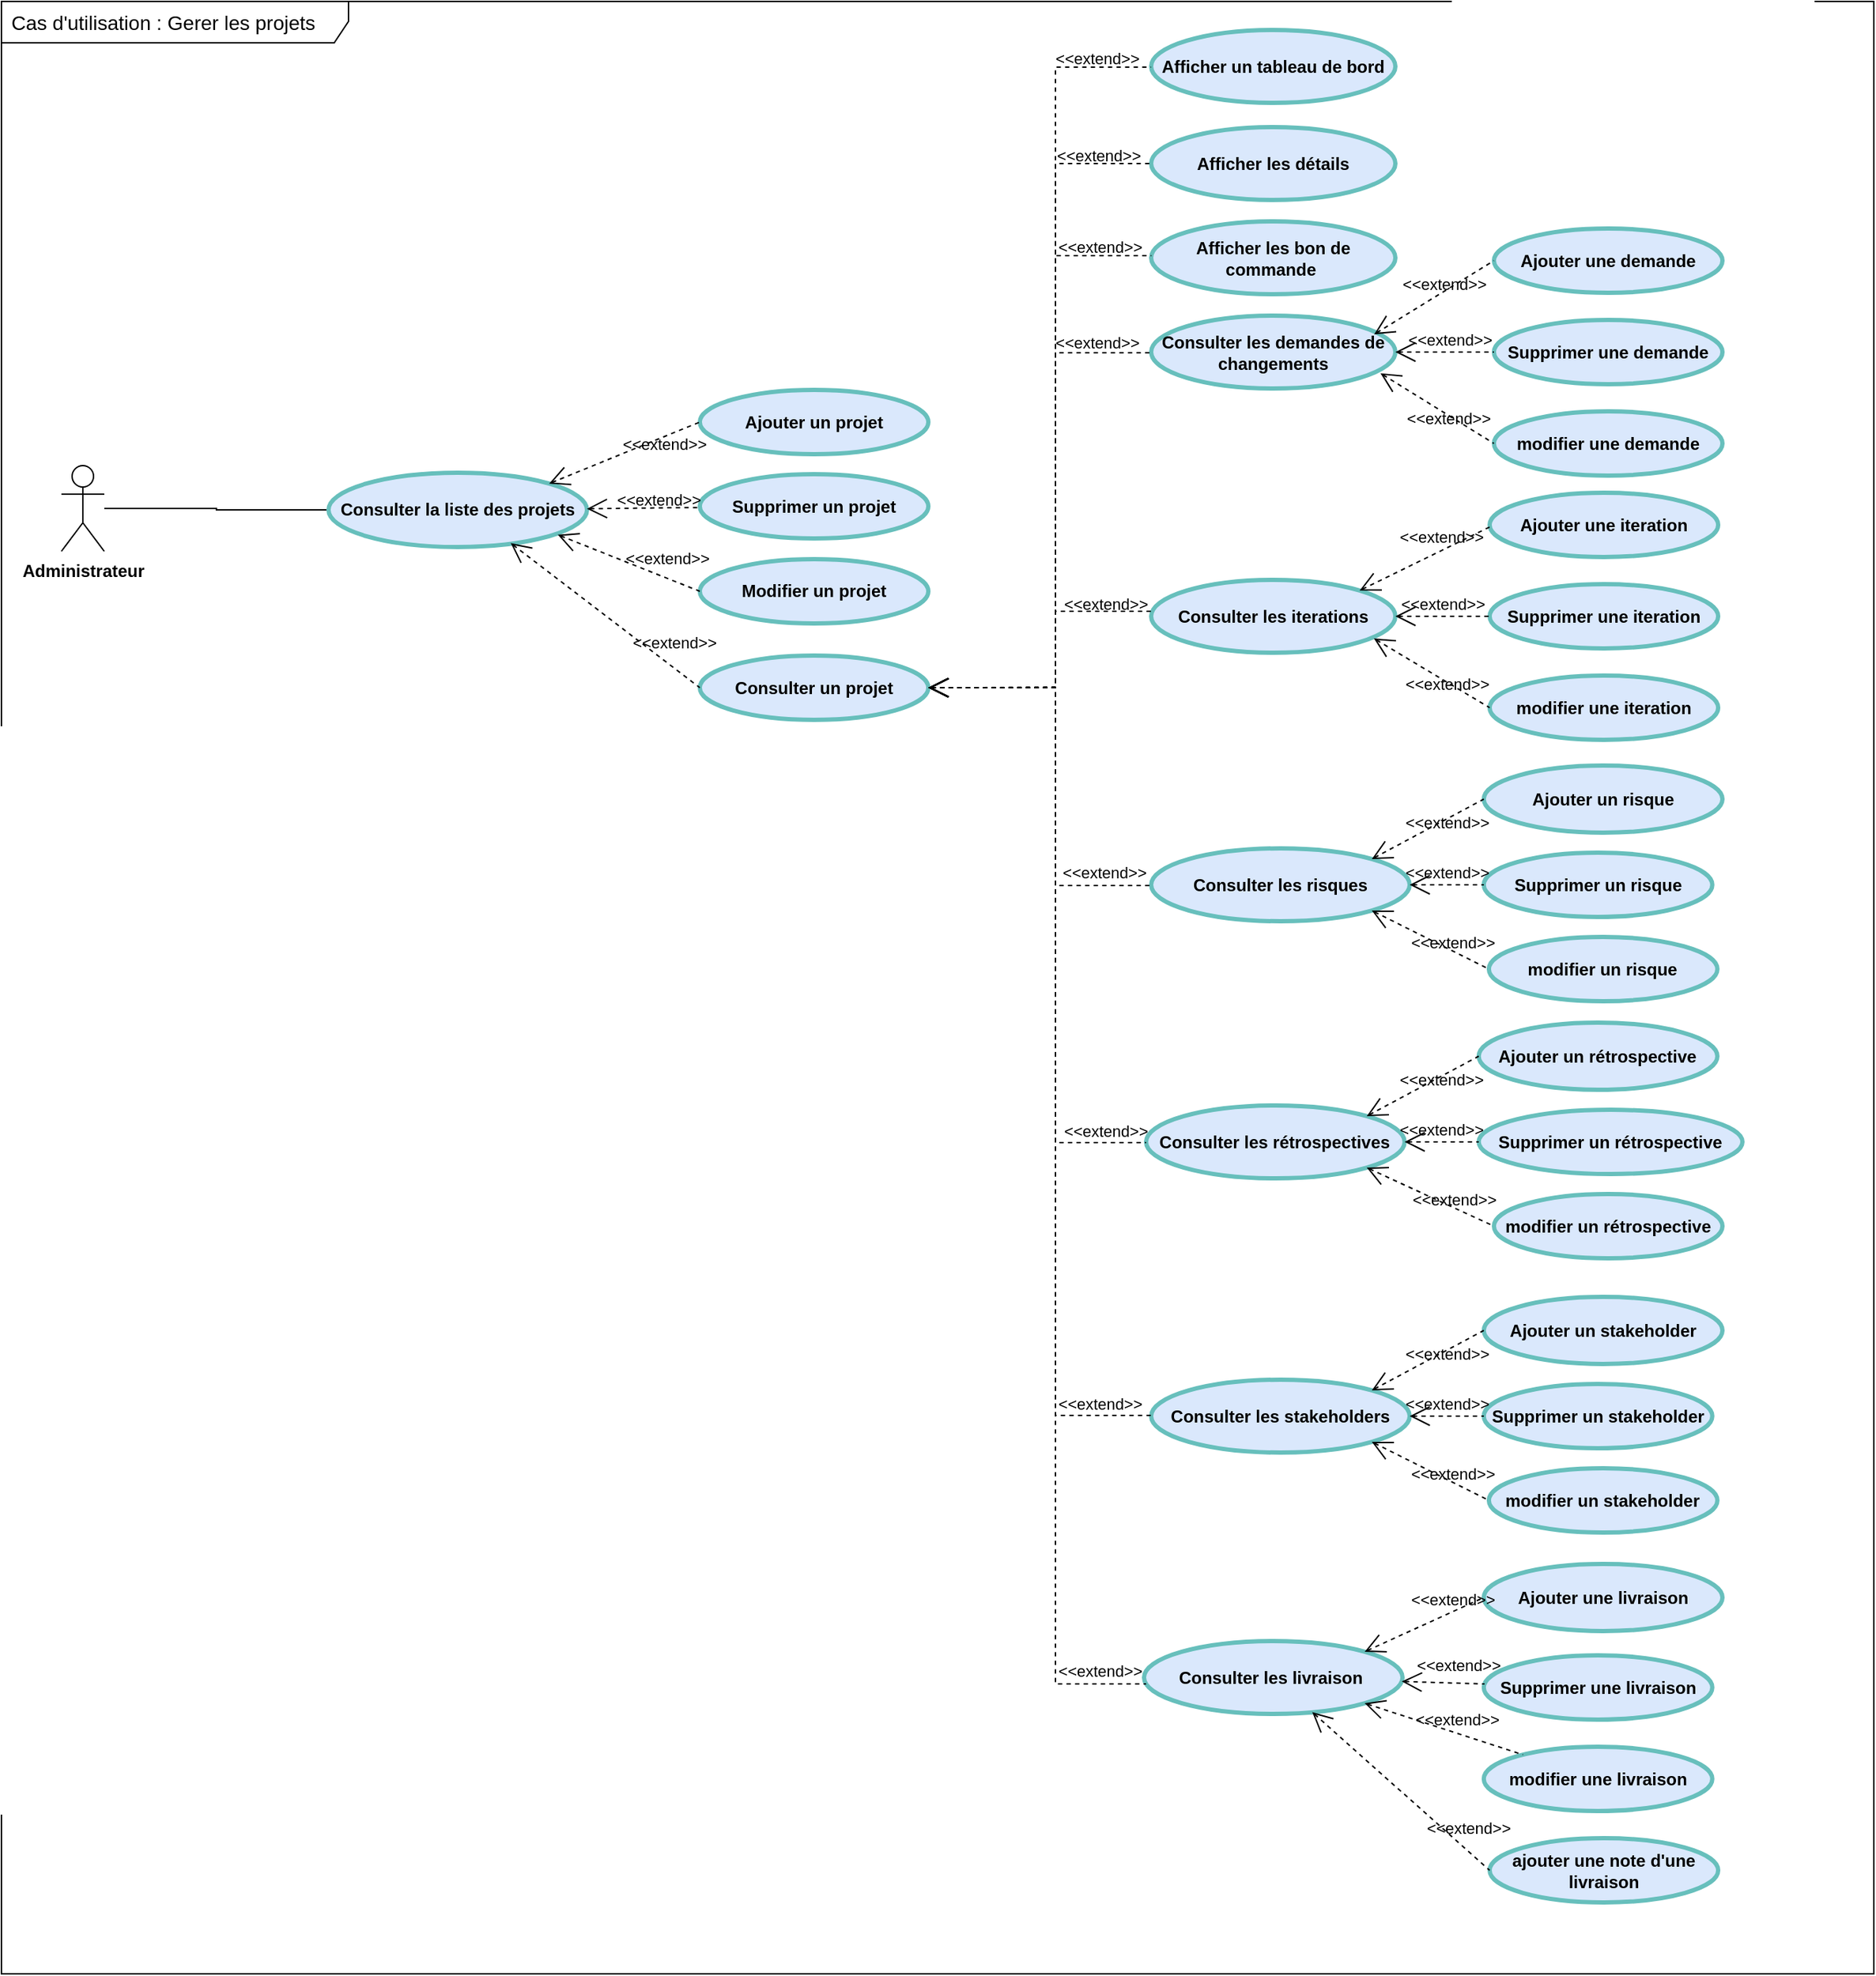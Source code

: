 <mxfile version="17.1.3" type="github">
  <diagram id="lqeS9QWTc5A_XZJM_jDW" name="Page-1">
    <mxGraphModel dx="1929" dy="-3605" grid="0" gridSize="10" guides="1" tooltips="1" connect="1" arrows="1" fold="1" page="1" pageScale="1" pageWidth="827" pageHeight="1169" math="0" shadow="0">
      <root>
        <mxCell id="0" />
        <mxCell id="1" parent="0" />
        <mxCell id="lvj-AdMTASe0IMn5T47T-1" value="&lt;div style=&quot;text-align: center&quot;&gt;&lt;span&gt;Cas d&#39;utilisation : Gerer les projets&lt;/span&gt;&lt;/div&gt;" style="shape=umlFrame;tabPosition=left;html=1;boundedLbl=1;labelInHeader=1;width=243;height=29;swimlaneFillColor=#ffffff;align=left;spacingLeft=5;fontSize=14;" parent="1" vertex="1">
          <mxGeometry x="227" y="4830" width="1311" height="1381" as="geometry" />
        </mxCell>
        <mxCell id="lvj-AdMTASe0IMn5T47T-22" style="edgeStyle=orthogonalEdgeStyle;rounded=0;orthogonalLoop=1;jettySize=auto;html=1;endArrow=none;endFill=0;" parent="1" source="lvj-AdMTASe0IMn5T47T-3" target="lvj-AdMTASe0IMn5T47T-14" edge="1">
          <mxGeometry relative="1" as="geometry" />
        </mxCell>
        <mxCell id="lvj-AdMTASe0IMn5T47T-3" value="&lt;span style=&quot;font-weight: 700&quot;&gt;Administrateur&lt;/span&gt;" style="shape=umlActor;verticalLabelPosition=bottom;verticalAlign=top;html=1;outlineConnect=0;" parent="1" vertex="1">
          <mxGeometry x="269" y="5155" width="30" height="60" as="geometry" />
        </mxCell>
        <mxCell id="lvj-AdMTASe0IMn5T47T-4" value="Consulter les livraison&amp;nbsp;" style="shape=ellipse;html=1;strokeWidth=3;fontStyle=1;whiteSpace=wrap;align=center;perimeter=ellipsePerimeter;fillColor=#dae8fc;strokeColor=#67BFBC;" parent="1" vertex="1">
          <mxGeometry x="1027" y="5978" width="181" height="51" as="geometry" />
        </mxCell>
        <mxCell id="lvj-AdMTASe0IMn5T47T-5" value="Ajouter une livraison" style="shape=ellipse;html=1;strokeWidth=3;fontStyle=1;whiteSpace=wrap;align=center;perimeter=ellipsePerimeter;fillColor=#dae8fc;strokeColor=#67BFBC;" parent="1" vertex="1">
          <mxGeometry x="1264.89" y="5924" width="167.11" height="47" as="geometry" />
        </mxCell>
        <mxCell id="lvj-AdMTASe0IMn5T47T-6" value="Supprimer une&amp;nbsp;livraison" style="shape=ellipse;html=1;strokeWidth=3;fontStyle=1;whiteSpace=wrap;align=center;perimeter=ellipsePerimeter;fillColor=#dae8fc;strokeColor=#67BFBC;" parent="1" vertex="1">
          <mxGeometry x="1264.89" y="5988" width="160" height="45" as="geometry" />
        </mxCell>
        <mxCell id="lvj-AdMTASe0IMn5T47T-7" value="modifier une livraison" style="shape=ellipse;html=1;strokeWidth=3;fontStyle=1;whiteSpace=wrap;align=center;perimeter=ellipsePerimeter;fillColor=#dae8fc;strokeColor=#67BFBC;" parent="1" vertex="1">
          <mxGeometry x="1264.89" y="6052" width="160" height="45" as="geometry" />
        </mxCell>
        <mxCell id="lvj-AdMTASe0IMn5T47T-8" value="&amp;lt;&amp;lt;extend&amp;gt;&amp;gt;" style="edgeStyle=none;html=1;startArrow=open;endArrow=none;startSize=12;verticalAlign=bottom;dashed=1;labelBackgroundColor=none;rounded=0;entryX=0;entryY=0.5;entryDx=0;entryDy=0;exitX=1;exitY=0;exitDx=0;exitDy=0;" parent="1" source="lvj-AdMTASe0IMn5T47T-4" target="lvj-AdMTASe0IMn5T47T-5" edge="1">
          <mxGeometry x="0.473" y="-1" width="160" relative="1" as="geometry">
            <mxPoint x="661.89" y="5035" as="sourcePoint" />
            <mxPoint x="821.89" y="5035" as="targetPoint" />
            <mxPoint as="offset" />
          </mxGeometry>
        </mxCell>
        <mxCell id="lvj-AdMTASe0IMn5T47T-9" value="&amp;lt;&amp;lt;extend&amp;gt;&amp;gt;" style="edgeStyle=none;html=1;startArrow=open;endArrow=none;startSize=12;verticalAlign=bottom;dashed=1;labelBackgroundColor=none;rounded=0;" parent="1" source="lvj-AdMTASe0IMn5T47T-4" target="lvj-AdMTASe0IMn5T47T-6" edge="1">
          <mxGeometry x="0.385" y="3" width="160" relative="1" as="geometry">
            <mxPoint x="661.89" y="5035" as="sourcePoint" />
            <mxPoint x="821.89" y="5035" as="targetPoint" />
            <mxPoint x="-1" as="offset" />
          </mxGeometry>
        </mxCell>
        <mxCell id="lvj-AdMTASe0IMn5T47T-10" value="&amp;lt;&amp;lt;extend&amp;gt;&amp;gt;" style="edgeStyle=none;html=1;startArrow=open;endArrow=none;startSize=12;verticalAlign=bottom;dashed=1;labelBackgroundColor=none;rounded=0;exitX=1;exitY=1;exitDx=0;exitDy=0;" parent="1" source="lvj-AdMTASe0IMn5T47T-4" target="lvj-AdMTASe0IMn5T47T-7" edge="1">
          <mxGeometry x="0.155" width="160" relative="1" as="geometry">
            <mxPoint x="673.89" y="5127" as="sourcePoint" />
            <mxPoint x="836.89" y="5124" as="targetPoint" />
            <mxPoint as="offset" />
          </mxGeometry>
        </mxCell>
        <mxCell id="lvj-AdMTASe0IMn5T47T-14" value="Consulter la liste des projets" style="shape=ellipse;html=1;strokeWidth=3;fontStyle=1;whiteSpace=wrap;align=center;perimeter=ellipsePerimeter;fillColor=#dae8fc;strokeColor=#67BFBC;" parent="1" vertex="1">
          <mxGeometry x="456" y="5160" width="181" height="52" as="geometry" />
        </mxCell>
        <mxCell id="lvj-AdMTASe0IMn5T47T-15" value="Ajouter un projet" style="shape=ellipse;html=1;strokeWidth=3;fontStyle=1;whiteSpace=wrap;align=center;perimeter=ellipsePerimeter;fillColor=#dae8fc;strokeColor=#67BFBC;" parent="1" vertex="1">
          <mxGeometry x="716" y="5102" width="160" height="45" as="geometry" />
        </mxCell>
        <mxCell id="lvj-AdMTASe0IMn5T47T-16" value="Supprimer un projet" style="shape=ellipse;html=1;strokeWidth=3;fontStyle=1;whiteSpace=wrap;align=center;perimeter=ellipsePerimeter;fillColor=#dae8fc;strokeColor=#67BFBC;" parent="1" vertex="1">
          <mxGeometry x="716" y="5161" width="160" height="45" as="geometry" />
        </mxCell>
        <mxCell id="lvj-AdMTASe0IMn5T47T-17" value="Modifier un projet" style="shape=ellipse;html=1;strokeWidth=3;fontStyle=1;whiteSpace=wrap;align=center;perimeter=ellipsePerimeter;fillColor=#dae8fc;strokeColor=#67BFBC;" parent="1" vertex="1">
          <mxGeometry x="716" y="5220.5" width="160" height="45" as="geometry" />
        </mxCell>
        <mxCell id="lvj-AdMTASe0IMn5T47T-18" value="&amp;lt;&amp;lt;extend&amp;gt;&amp;gt;" style="edgeStyle=none;html=1;startArrow=open;endArrow=none;startSize=12;verticalAlign=bottom;dashed=1;labelBackgroundColor=none;rounded=0;entryX=0;entryY=0.5;entryDx=0;entryDy=0;exitX=1;exitY=0;exitDx=0;exitDy=0;" parent="1" source="lvj-AdMTASe0IMn5T47T-14" target="lvj-AdMTASe0IMn5T47T-15" edge="1">
          <mxGeometry x="0.429" y="-13" width="160" relative="1" as="geometry">
            <mxPoint x="520" y="5246" as="sourcePoint" />
            <mxPoint x="680" y="5246" as="targetPoint" />
            <mxPoint as="offset" />
          </mxGeometry>
        </mxCell>
        <mxCell id="lvj-AdMTASe0IMn5T47T-19" value="&amp;lt;&amp;lt;extend&amp;gt;&amp;gt;" style="edgeStyle=none;html=1;startArrow=open;endArrow=none;startSize=12;verticalAlign=bottom;dashed=1;labelBackgroundColor=none;rounded=0;" parent="1" source="lvj-AdMTASe0IMn5T47T-14" target="lvj-AdMTASe0IMn5T47T-16" edge="1">
          <mxGeometry x="0.266" y="-2" width="160" relative="1" as="geometry">
            <mxPoint x="612" y="5132" as="sourcePoint" />
            <mxPoint x="772" y="5132" as="targetPoint" />
            <mxPoint y="1" as="offset" />
          </mxGeometry>
        </mxCell>
        <mxCell id="lvj-AdMTASe0IMn5T47T-20" value="&amp;lt;&amp;lt;extend&amp;gt;&amp;gt;" style="edgeStyle=none;html=1;startArrow=open;endArrow=none;startSize=12;verticalAlign=bottom;dashed=1;labelBackgroundColor=none;rounded=0;entryX=0;entryY=0.5;entryDx=0;entryDy=0;exitX=0.887;exitY=0.835;exitDx=0;exitDy=0;exitPerimeter=0;" parent="1" source="lvj-AdMTASe0IMn5T47T-14" target="lvj-AdMTASe0IMn5T47T-17" edge="1">
          <mxGeometry x="0.501" y="4" width="160" relative="1" as="geometry">
            <mxPoint x="612" y="5132" as="sourcePoint" />
            <mxPoint x="772" y="5132" as="targetPoint" />
            <mxPoint as="offset" />
          </mxGeometry>
        </mxCell>
        <mxCell id="lvj-AdMTASe0IMn5T47T-21" value="Consulter un projet" style="shape=ellipse;html=1;strokeWidth=3;fontStyle=1;whiteSpace=wrap;align=center;perimeter=ellipsePerimeter;fillColor=#dae8fc;strokeColor=#67BFBC;" parent="1" vertex="1">
          <mxGeometry x="716" y="5288" width="160" height="45" as="geometry" />
        </mxCell>
        <mxCell id="lvj-AdMTASe0IMn5T47T-23" value="&amp;lt;&amp;lt;extend&amp;gt;&amp;gt;" style="edgeStyle=none;html=1;startArrow=open;endArrow=none;startSize=12;verticalAlign=bottom;dashed=1;labelBackgroundColor=none;rounded=0;entryX=0;entryY=0.5;entryDx=0;entryDy=0;exitX=0.705;exitY=0.948;exitDx=0;exitDy=0;exitPerimeter=0;" parent="1" source="lvj-AdMTASe0IMn5T47T-14" target="lvj-AdMTASe0IMn5T47T-21" edge="1">
          <mxGeometry x="0.655" y="7" width="160" relative="1" as="geometry">
            <mxPoint x="424" y="5280" as="sourcePoint" />
            <mxPoint x="584" y="5280" as="targetPoint" />
            <mxPoint x="1" as="offset" />
          </mxGeometry>
        </mxCell>
        <mxCell id="lvj-AdMTASe0IMn5T47T-24" value="Afficher un tableau de bord" style="shape=ellipse;html=1;strokeWidth=3;fontStyle=1;whiteSpace=wrap;align=center;perimeter=ellipsePerimeter;fillColor=#dae8fc;strokeColor=#67BFBC;" parent="1" vertex="1">
          <mxGeometry x="1032" y="4850" width="171" height="51" as="geometry" />
        </mxCell>
        <mxCell id="lvj-AdMTASe0IMn5T47T-25" value="&amp;lt;&amp;lt;extend&amp;gt;&amp;gt;" style="edgeStyle=orthogonalEdgeStyle;html=1;startArrow=open;endArrow=none;startSize=12;verticalAlign=bottom;dashed=1;labelBackgroundColor=none;rounded=0;" parent="1" source="lvj-AdMTASe0IMn5T47T-21" target="lvj-AdMTASe0IMn5T47T-24" edge="1">
          <mxGeometry x="0.871" y="-3" width="160" relative="1" as="geometry">
            <mxPoint x="876" y="5229.5" as="sourcePoint" />
            <mxPoint x="1051" y="5163" as="targetPoint" />
            <Array as="points">
              <mxPoint x="965" y="5310" />
              <mxPoint x="965" y="4876" />
            </Array>
            <mxPoint as="offset" />
          </mxGeometry>
        </mxCell>
        <mxCell id="lvj-AdMTASe0IMn5T47T-26" value="Afficher les détails" style="shape=ellipse;html=1;strokeWidth=3;fontStyle=1;whiteSpace=wrap;align=center;perimeter=ellipsePerimeter;fillColor=#dae8fc;strokeColor=#67BFBC;" parent="1" vertex="1">
          <mxGeometry x="1032" y="4918" width="171" height="51" as="geometry" />
        </mxCell>
        <mxCell id="lvj-AdMTASe0IMn5T47T-27" value="&amp;lt;&amp;lt;extend&amp;gt;&amp;gt;" style="edgeStyle=orthogonalEdgeStyle;html=1;startArrow=open;endArrow=none;startSize=12;verticalAlign=bottom;dashed=1;labelBackgroundColor=none;rounded=0;fontSize=11;" parent="1" source="lvj-AdMTASe0IMn5T47T-21" target="lvj-AdMTASe0IMn5T47T-26" edge="1">
          <mxGeometry x="0.858" y="-3" width="160" relative="1" as="geometry">
            <mxPoint x="876" y="5229.5" as="sourcePoint" />
            <mxPoint x="1051" y="5162" as="targetPoint" />
            <Array as="points">
              <mxPoint x="908" y="5310" />
              <mxPoint x="965" y="5310" />
              <mxPoint x="965" y="4944" />
            </Array>
            <mxPoint as="offset" />
          </mxGeometry>
        </mxCell>
        <mxCell id="lvj-AdMTASe0IMn5T47T-28" value="Afficher les bon de commande&amp;nbsp;" style="shape=ellipse;html=1;strokeWidth=3;fontStyle=1;whiteSpace=wrap;align=center;perimeter=ellipsePerimeter;fillColor=#dae8fc;strokeColor=#67BFBC;" parent="1" vertex="1">
          <mxGeometry x="1032" y="4984" width="171" height="51" as="geometry" />
        </mxCell>
        <mxCell id="lvj-AdMTASe0IMn5T47T-29" value="&amp;lt;&amp;lt;extend&amp;gt;&amp;gt;" style="edgeStyle=orthogonalEdgeStyle;html=1;startArrow=open;endArrow=none;startSize=12;verticalAlign=bottom;dashed=1;labelBackgroundColor=none;rounded=0;fontSize=11;" parent="1" source="lvj-AdMTASe0IMn5T47T-21" target="lvj-AdMTASe0IMn5T47T-28" edge="1">
          <mxGeometry x="0.842" y="-3" width="160" relative="1" as="geometry">
            <mxPoint x="876" y="5229.5" as="sourcePoint" />
            <mxPoint x="997" y="5189" as="targetPoint" />
            <Array as="points">
              <mxPoint x="965" y="5310" />
              <mxPoint x="965" y="5008" />
            </Array>
            <mxPoint as="offset" />
          </mxGeometry>
        </mxCell>
        <mxCell id="lvj-AdMTASe0IMn5T47T-30" value="Consulter les demandes de changements" style="shape=ellipse;html=1;strokeWidth=3;fontStyle=1;whiteSpace=wrap;align=center;perimeter=ellipsePerimeter;fillColor=#dae8fc;strokeColor=#67BFBC;" parent="1" vertex="1">
          <mxGeometry x="1032" y="5050" width="171" height="51" as="geometry" />
        </mxCell>
        <mxCell id="lvj-AdMTASe0IMn5T47T-31" value="&amp;lt;&amp;lt;extend&amp;gt;&amp;gt;" style="edgeStyle=orthogonalEdgeStyle;html=1;startArrow=open;endArrow=none;startSize=12;verticalAlign=bottom;dashed=1;labelBackgroundColor=none;rounded=0;fontSize=11;" parent="1" source="lvj-AdMTASe0IMn5T47T-21" target="lvj-AdMTASe0IMn5T47T-30" edge="1">
          <mxGeometry x="0.805" y="-2" width="160" relative="1" as="geometry">
            <mxPoint x="876" y="5229.5" as="sourcePoint" />
            <mxPoint x="969" y="5224" as="targetPoint" />
            <Array as="points">
              <mxPoint x="965" y="5310" />
              <mxPoint x="965" y="5076" />
            </Array>
            <mxPoint as="offset" />
          </mxGeometry>
        </mxCell>
        <mxCell id="lvj-AdMTASe0IMn5T47T-32" value="Ajouter une demande" style="shape=ellipse;html=1;strokeWidth=3;fontStyle=1;whiteSpace=wrap;align=center;perimeter=ellipsePerimeter;fillColor=#dae8fc;strokeColor=#67BFBC;" parent="1" vertex="1">
          <mxGeometry x="1272" y="4989" width="160" height="45" as="geometry" />
        </mxCell>
        <mxCell id="lvj-AdMTASe0IMn5T47T-33" value="Supprimer une demande" style="shape=ellipse;html=1;strokeWidth=3;fontStyle=1;whiteSpace=wrap;align=center;perimeter=ellipsePerimeter;fillColor=#dae8fc;strokeColor=#67BFBC;" parent="1" vertex="1">
          <mxGeometry x="1272" y="5053" width="160" height="45" as="geometry" />
        </mxCell>
        <mxCell id="lvj-AdMTASe0IMn5T47T-34" value="modifier une demande" style="shape=ellipse;html=1;strokeWidth=3;fontStyle=1;whiteSpace=wrap;align=center;perimeter=ellipsePerimeter;fillColor=#dae8fc;strokeColor=#67BFBC;" parent="1" vertex="1">
          <mxGeometry x="1272" y="5117" width="160" height="45" as="geometry" />
        </mxCell>
        <mxCell id="lvj-AdMTASe0IMn5T47T-35" value="&amp;lt;&amp;lt;extend&amp;gt;&amp;gt;" style="edgeStyle=none;html=1;startArrow=open;endArrow=none;startSize=12;verticalAlign=bottom;dashed=1;labelBackgroundColor=none;rounded=0;fontSize=11;" parent="1" source="lvj-AdMTASe0IMn5T47T-30" target="lvj-AdMTASe0IMn5T47T-33" edge="1">
          <mxGeometry x="0.101" width="160" relative="1" as="geometry">
            <mxPoint x="1027" y="5245" as="sourcePoint" />
            <mxPoint x="1187" y="5245" as="targetPoint" />
            <mxPoint as="offset" />
          </mxGeometry>
        </mxCell>
        <mxCell id="lvj-AdMTASe0IMn5T47T-36" value="&amp;lt;&amp;lt;extend&amp;gt;&amp;gt;" style="edgeStyle=none;html=1;startArrow=open;endArrow=none;startSize=12;verticalAlign=bottom;dashed=1;labelBackgroundColor=none;rounded=0;fontSize=11;entryX=0;entryY=0.5;entryDx=0;entryDy=0;exitX=0.939;exitY=0.791;exitDx=0;exitDy=0;exitPerimeter=0;" parent="1" source="lvj-AdMTASe0IMn5T47T-30" target="lvj-AdMTASe0IMn5T47T-34" edge="1">
          <mxGeometry x="0.322" y="-10" width="160" relative="1" as="geometry">
            <mxPoint x="1027" y="5245" as="sourcePoint" />
            <mxPoint x="1187" y="5245" as="targetPoint" />
            <mxPoint as="offset" />
          </mxGeometry>
        </mxCell>
        <mxCell id="lvj-AdMTASe0IMn5T47T-37" value="&amp;lt;&amp;lt;extend&amp;gt;&amp;gt;" style="edgeStyle=none;html=1;startArrow=open;endArrow=none;startSize=12;verticalAlign=bottom;dashed=1;labelBackgroundColor=none;rounded=0;fontSize=11;entryX=0;entryY=0.5;entryDx=0;entryDy=0;exitX=0.913;exitY=0.257;exitDx=0;exitDy=0;exitPerimeter=0;" parent="1" source="lvj-AdMTASe0IMn5T47T-30" target="lvj-AdMTASe0IMn5T47T-32" edge="1">
          <mxGeometry x="0.123" y="-3" width="160" relative="1" as="geometry">
            <mxPoint x="1027" y="5245" as="sourcePoint" />
            <mxPoint x="1187" y="5245" as="targetPoint" />
            <mxPoint as="offset" />
          </mxGeometry>
        </mxCell>
        <mxCell id="lvj-AdMTASe0IMn5T47T-38" value="Consulter les iterations" style="shape=ellipse;html=1;strokeWidth=3;fontStyle=1;whiteSpace=wrap;align=center;perimeter=ellipsePerimeter;fillColor=#dae8fc;strokeColor=#67BFBC;" parent="1" vertex="1">
          <mxGeometry x="1032" y="5235" width="171" height="51" as="geometry" />
        </mxCell>
        <mxCell id="lvj-AdMTASe0IMn5T47T-39" value="&amp;lt;&amp;lt;extend&amp;gt;&amp;gt;" style="edgeStyle=orthogonalEdgeStyle;html=1;startArrow=open;endArrow=none;startSize=12;verticalAlign=bottom;dashed=1;labelBackgroundColor=none;rounded=0;fontSize=11;" parent="1" source="lvj-AdMTASe0IMn5T47T-21" target="lvj-AdMTASe0IMn5T47T-38" edge="1">
          <mxGeometry x="0.688" y="-4" width="160" relative="1" as="geometry">
            <mxPoint x="876" y="5229.5" as="sourcePoint" />
            <mxPoint x="1071" y="5259" as="targetPoint" />
            <Array as="points">
              <mxPoint x="965" y="5310" />
              <mxPoint x="965" y="5257" />
            </Array>
            <mxPoint as="offset" />
          </mxGeometry>
        </mxCell>
        <mxCell id="lvj-AdMTASe0IMn5T47T-41" value="Ajouter une iteration" style="shape=ellipse;html=1;strokeWidth=3;fontStyle=1;whiteSpace=wrap;align=center;perimeter=ellipsePerimeter;fillColor=#dae8fc;strokeColor=#67BFBC;" parent="1" vertex="1">
          <mxGeometry x="1269" y="5174" width="160" height="45" as="geometry" />
        </mxCell>
        <mxCell id="lvj-AdMTASe0IMn5T47T-42" value="Supprimer une iteration" style="shape=ellipse;html=1;strokeWidth=3;fontStyle=1;whiteSpace=wrap;align=center;perimeter=ellipsePerimeter;fillColor=#dae8fc;strokeColor=#67BFBC;" parent="1" vertex="1">
          <mxGeometry x="1269" y="5238" width="160" height="45" as="geometry" />
        </mxCell>
        <mxCell id="lvj-AdMTASe0IMn5T47T-43" value="modifier une iteration" style="shape=ellipse;html=1;strokeWidth=3;fontStyle=1;whiteSpace=wrap;align=center;perimeter=ellipsePerimeter;fillColor=#dae8fc;strokeColor=#67BFBC;" parent="1" vertex="1">
          <mxGeometry x="1269" y="5302" width="160" height="45" as="geometry" />
        </mxCell>
        <mxCell id="lvj-AdMTASe0IMn5T47T-44" value="&amp;lt;&amp;lt;extend&amp;gt;&amp;gt;" style="edgeStyle=none;html=1;startArrow=open;endArrow=none;startSize=12;verticalAlign=bottom;dashed=1;labelBackgroundColor=none;rounded=0;fontSize=11;exitX=1;exitY=0;exitDx=0;exitDy=0;" parent="1" source="lvj-AdMTASe0IMn5T47T-38" edge="1">
          <mxGeometry x="0.23" y="1" width="160" relative="1" as="geometry">
            <mxPoint x="1163" y="5206" as="sourcePoint" />
            <mxPoint x="1271" y="5197" as="targetPoint" />
            <mxPoint as="offset" />
          </mxGeometry>
        </mxCell>
        <mxCell id="lvj-AdMTASe0IMn5T47T-45" value="&amp;lt;&amp;lt;extend&amp;gt;&amp;gt;" style="edgeStyle=none;html=1;startArrow=open;endArrow=none;startSize=12;verticalAlign=bottom;dashed=1;labelBackgroundColor=none;rounded=0;fontSize=11;" parent="1" source="lvj-AdMTASe0IMn5T47T-38" target="lvj-AdMTASe0IMn5T47T-42" edge="1">
          <mxGeometry width="160" relative="1" as="geometry">
            <mxPoint x="1184" y="5239" as="sourcePoint" />
            <mxPoint x="1344" y="5226" as="targetPoint" />
          </mxGeometry>
        </mxCell>
        <mxCell id="lvj-AdMTASe0IMn5T47T-46" value="&amp;lt;&amp;lt;extend&amp;gt;&amp;gt;" style="edgeStyle=none;html=1;startArrow=open;endArrow=none;startSize=12;verticalAlign=bottom;dashed=1;labelBackgroundColor=none;rounded=0;fontSize=11;entryX=0;entryY=0.5;entryDx=0;entryDy=0;exitX=0.912;exitY=0.804;exitDx=0;exitDy=0;exitPerimeter=0;" parent="1" source="lvj-AdMTASe0IMn5T47T-38" target="lvj-AdMTASe0IMn5T47T-43" edge="1">
          <mxGeometry x="0.373" y="-9" width="160" relative="1" as="geometry">
            <mxPoint x="1184" y="5226" as="sourcePoint" />
            <mxPoint x="1344" y="5226" as="targetPoint" />
            <mxPoint as="offset" />
          </mxGeometry>
        </mxCell>
        <mxCell id="lvj-AdMTASe0IMn5T47T-47" value="Consulter les risques" style="shape=ellipse;html=1;strokeWidth=3;fontStyle=1;whiteSpace=wrap;align=center;perimeter=ellipsePerimeter;fillColor=#dae8fc;strokeColor=#67BFBC;" parent="1" vertex="1">
          <mxGeometry x="1032" y="5423" width="181" height="51" as="geometry" />
        </mxCell>
        <mxCell id="lvj-AdMTASe0IMn5T47T-48" value="Ajouter un risque" style="shape=ellipse;html=1;strokeWidth=3;fontStyle=1;whiteSpace=wrap;align=center;perimeter=ellipsePerimeter;fillColor=#dae8fc;strokeColor=#67BFBC;" parent="1" vertex="1">
          <mxGeometry x="1264.89" y="5365" width="167.11" height="47" as="geometry" />
        </mxCell>
        <mxCell id="lvj-AdMTASe0IMn5T47T-49" value="Supprimer un risque" style="shape=ellipse;html=1;strokeWidth=3;fontStyle=1;whiteSpace=wrap;align=center;perimeter=ellipsePerimeter;fillColor=#dae8fc;strokeColor=#67BFBC;" parent="1" vertex="1">
          <mxGeometry x="1264.89" y="5426" width="160" height="45" as="geometry" />
        </mxCell>
        <mxCell id="lvj-AdMTASe0IMn5T47T-50" value="modifier un risque" style="shape=ellipse;html=1;strokeWidth=3;fontStyle=1;whiteSpace=wrap;align=center;perimeter=ellipsePerimeter;fillColor=#dae8fc;strokeColor=#67BFBC;" parent="1" vertex="1">
          <mxGeometry x="1268.45" y="5485" width="160" height="45" as="geometry" />
        </mxCell>
        <mxCell id="lvj-AdMTASe0IMn5T47T-51" value="&amp;lt;&amp;lt;extend&amp;gt;&amp;gt;" style="edgeStyle=none;html=1;startArrow=open;endArrow=none;startSize=12;verticalAlign=bottom;dashed=1;labelBackgroundColor=none;rounded=0;fontSize=11;entryX=0;entryY=0.5;entryDx=0;entryDy=0;exitX=1;exitY=0;exitDx=0;exitDy=0;" parent="1" source="lvj-AdMTASe0IMn5T47T-47" target="lvj-AdMTASe0IMn5T47T-48" edge="1">
          <mxGeometry x="0.214" y="-10" width="160" relative="1" as="geometry">
            <mxPoint x="1102" y="5460" as="sourcePoint" />
            <mxPoint x="1262" y="5460" as="targetPoint" />
            <mxPoint as="offset" />
          </mxGeometry>
        </mxCell>
        <mxCell id="lvj-AdMTASe0IMn5T47T-52" value="&amp;lt;&amp;lt;extend&amp;gt;&amp;gt;" style="edgeStyle=none;html=1;startArrow=open;endArrow=none;startSize=12;verticalAlign=bottom;dashed=1;labelBackgroundColor=none;rounded=0;fontSize=11;" parent="1" source="lvj-AdMTASe0IMn5T47T-47" target="lvj-AdMTASe0IMn5T47T-49" edge="1">
          <mxGeometry width="160" relative="1" as="geometry">
            <mxPoint x="1102" y="5460" as="sourcePoint" />
            <mxPoint x="1262" y="5460" as="targetPoint" />
          </mxGeometry>
        </mxCell>
        <mxCell id="lvj-AdMTASe0IMn5T47T-53" value="&amp;lt;&amp;lt;extend&amp;gt;&amp;gt;" style="edgeStyle=none;html=1;startArrow=open;endArrow=none;startSize=12;verticalAlign=bottom;dashed=1;labelBackgroundColor=none;rounded=0;fontSize=11;entryX=0;entryY=0.5;entryDx=0;entryDy=0;exitX=1;exitY=1;exitDx=0;exitDy=0;" parent="1" source="lvj-AdMTASe0IMn5T47T-47" target="lvj-AdMTASe0IMn5T47T-50" edge="1">
          <mxGeometry x="0.409" y="-3" width="160" relative="1" as="geometry">
            <mxPoint x="1143" y="5477" as="sourcePoint" />
            <mxPoint x="1303" y="5477" as="targetPoint" />
            <mxPoint as="offset" />
          </mxGeometry>
        </mxCell>
        <mxCell id="lvj-AdMTASe0IMn5T47T-54" value="&amp;lt;&amp;lt;extend&amp;gt;&amp;gt;" style="edgeStyle=orthogonalEdgeStyle;html=1;startArrow=open;endArrow=none;startSize=12;verticalAlign=bottom;dashed=1;labelBackgroundColor=none;rounded=0;fontSize=11;" parent="1" source="lvj-AdMTASe0IMn5T47T-21" target="lvj-AdMTASe0IMn5T47T-47" edge="1">
          <mxGeometry x="0.776" width="160" relative="1" as="geometry">
            <mxPoint x="876.0" y="5220.467" as="sourcePoint" />
            <mxPoint x="1291" y="5466" as="targetPoint" />
            <Array as="points">
              <mxPoint x="965" y="5311" />
              <mxPoint x="965" y="5449" />
            </Array>
            <mxPoint as="offset" />
          </mxGeometry>
        </mxCell>
        <mxCell id="lvj-AdMTASe0IMn5T47T-57" value="Consulter les rétrospectives" style="shape=ellipse;html=1;strokeWidth=3;fontStyle=1;whiteSpace=wrap;align=center;perimeter=ellipsePerimeter;fillColor=#dae8fc;strokeColor=#67BFBC;" parent="1" vertex="1">
          <mxGeometry x="1028.45" y="5603" width="181" height="51" as="geometry" />
        </mxCell>
        <mxCell id="lvj-AdMTASe0IMn5T47T-58" value="Ajouter un rétrospective" style="shape=ellipse;html=1;strokeWidth=3;fontStyle=1;whiteSpace=wrap;align=center;perimeter=ellipsePerimeter;fillColor=#dae8fc;strokeColor=#67BFBC;" parent="1" vertex="1">
          <mxGeometry x="1261.34" y="5545" width="167.11" height="47" as="geometry" />
        </mxCell>
        <mxCell id="lvj-AdMTASe0IMn5T47T-59" value="Supprimer un rétrospective" style="shape=ellipse;html=1;strokeWidth=3;fontStyle=1;whiteSpace=wrap;align=center;perimeter=ellipsePerimeter;fillColor=#dae8fc;strokeColor=#67BFBC;" parent="1" vertex="1">
          <mxGeometry x="1261.34" y="5606" width="184.66" height="45" as="geometry" />
        </mxCell>
        <mxCell id="lvj-AdMTASe0IMn5T47T-60" value="modifier un rétrospective" style="shape=ellipse;html=1;strokeWidth=3;fontStyle=1;whiteSpace=wrap;align=center;perimeter=ellipsePerimeter;fillColor=#dae8fc;strokeColor=#67BFBC;" parent="1" vertex="1">
          <mxGeometry x="1272" y="5665" width="160" height="45" as="geometry" />
        </mxCell>
        <mxCell id="lvj-AdMTASe0IMn5T47T-61" value="&amp;lt;&amp;lt;extend&amp;gt;&amp;gt;" style="edgeStyle=none;html=1;startArrow=open;endArrow=none;startSize=12;verticalAlign=bottom;dashed=1;labelBackgroundColor=none;rounded=0;fontSize=11;entryX=0;entryY=0.5;entryDx=0;entryDy=0;exitX=1;exitY=0;exitDx=0;exitDy=0;" parent="1" source="lvj-AdMTASe0IMn5T47T-57" target="lvj-AdMTASe0IMn5T47T-58" edge="1">
          <mxGeometry x="0.214" y="-10" width="160" relative="1" as="geometry">
            <mxPoint x="1098.45" y="5640" as="sourcePoint" />
            <mxPoint x="1258.45" y="5640" as="targetPoint" />
            <mxPoint as="offset" />
          </mxGeometry>
        </mxCell>
        <mxCell id="lvj-AdMTASe0IMn5T47T-62" value="&amp;lt;&amp;lt;extend&amp;gt;&amp;gt;" style="edgeStyle=none;html=1;startArrow=open;endArrow=none;startSize=12;verticalAlign=bottom;dashed=1;labelBackgroundColor=none;rounded=0;fontSize=11;" parent="1" source="lvj-AdMTASe0IMn5T47T-57" target="lvj-AdMTASe0IMn5T47T-59" edge="1">
          <mxGeometry width="160" relative="1" as="geometry">
            <mxPoint x="1098.45" y="5640" as="sourcePoint" />
            <mxPoint x="1258.45" y="5640" as="targetPoint" />
          </mxGeometry>
        </mxCell>
        <mxCell id="lvj-AdMTASe0IMn5T47T-63" value="&amp;lt;&amp;lt;extend&amp;gt;&amp;gt;" style="edgeStyle=none;html=1;startArrow=open;endArrow=none;startSize=12;verticalAlign=bottom;dashed=1;labelBackgroundColor=none;rounded=0;fontSize=11;entryX=0;entryY=0.5;entryDx=0;entryDy=0;exitX=1;exitY=1;exitDx=0;exitDy=0;" parent="1" source="lvj-AdMTASe0IMn5T47T-57" target="lvj-AdMTASe0IMn5T47T-60" edge="1">
          <mxGeometry x="0.409" y="-3" width="160" relative="1" as="geometry">
            <mxPoint x="1139.45" y="5657" as="sourcePoint" />
            <mxPoint x="1299.45" y="5657" as="targetPoint" />
            <mxPoint as="offset" />
          </mxGeometry>
        </mxCell>
        <mxCell id="lvj-AdMTASe0IMn5T47T-64" value="&amp;lt;&amp;lt;extend&amp;gt;&amp;gt;" style="edgeStyle=orthogonalEdgeStyle;html=1;startArrow=open;endArrow=none;startSize=12;verticalAlign=bottom;dashed=1;labelBackgroundColor=none;rounded=0;fontSize=11;" parent="1" source="lvj-AdMTASe0IMn5T47T-21" target="lvj-AdMTASe0IMn5T47T-57" edge="1">
          <mxGeometry x="0.876" y="-1" width="160" relative="1" as="geometry">
            <mxPoint x="1148" y="5640" as="sourcePoint" />
            <mxPoint x="1308" y="5640" as="targetPoint" />
            <Array as="points">
              <mxPoint x="965" y="5311" />
              <mxPoint x="965" y="5629" />
            </Array>
            <mxPoint as="offset" />
          </mxGeometry>
        </mxCell>
        <mxCell id="lvj-AdMTASe0IMn5T47T-65" value="Consulter les stakeholders" style="shape=ellipse;html=1;strokeWidth=3;fontStyle=1;whiteSpace=wrap;align=center;perimeter=ellipsePerimeter;fillColor=#dae8fc;strokeColor=#67BFBC;" parent="1" vertex="1">
          <mxGeometry x="1032" y="5795" width="181" height="51" as="geometry" />
        </mxCell>
        <mxCell id="lvj-AdMTASe0IMn5T47T-66" value="Ajouter un stakeholder" style="shape=ellipse;html=1;strokeWidth=3;fontStyle=1;whiteSpace=wrap;align=center;perimeter=ellipsePerimeter;fillColor=#dae8fc;strokeColor=#67BFBC;" parent="1" vertex="1">
          <mxGeometry x="1264.89" y="5737" width="167.11" height="47" as="geometry" />
        </mxCell>
        <mxCell id="lvj-AdMTASe0IMn5T47T-67" value="Supprimer un stakeholder" style="shape=ellipse;html=1;strokeWidth=3;fontStyle=1;whiteSpace=wrap;align=center;perimeter=ellipsePerimeter;fillColor=#dae8fc;strokeColor=#67BFBC;" parent="1" vertex="1">
          <mxGeometry x="1264.89" y="5798" width="160" height="45" as="geometry" />
        </mxCell>
        <mxCell id="lvj-AdMTASe0IMn5T47T-68" value="modifier un stakeholder" style="shape=ellipse;html=1;strokeWidth=3;fontStyle=1;whiteSpace=wrap;align=center;perimeter=ellipsePerimeter;fillColor=#dae8fc;strokeColor=#67BFBC;" parent="1" vertex="1">
          <mxGeometry x="1268.45" y="5857" width="160" height="45" as="geometry" />
        </mxCell>
        <mxCell id="lvj-AdMTASe0IMn5T47T-69" value="&amp;lt;&amp;lt;extend&amp;gt;&amp;gt;" style="edgeStyle=none;html=1;startArrow=open;endArrow=none;startSize=12;verticalAlign=bottom;dashed=1;labelBackgroundColor=none;rounded=0;fontSize=11;entryX=0;entryY=0.5;entryDx=0;entryDy=0;exitX=1;exitY=0;exitDx=0;exitDy=0;" parent="1" source="lvj-AdMTASe0IMn5T47T-65" target="lvj-AdMTASe0IMn5T47T-66" edge="1">
          <mxGeometry x="0.214" y="-10" width="160" relative="1" as="geometry">
            <mxPoint x="1102" y="5832" as="sourcePoint" />
            <mxPoint x="1262" y="5832" as="targetPoint" />
            <mxPoint as="offset" />
          </mxGeometry>
        </mxCell>
        <mxCell id="lvj-AdMTASe0IMn5T47T-70" value="&amp;lt;&amp;lt;extend&amp;gt;&amp;gt;" style="edgeStyle=none;html=1;startArrow=open;endArrow=none;startSize=12;verticalAlign=bottom;dashed=1;labelBackgroundColor=none;rounded=0;fontSize=11;" parent="1" source="lvj-AdMTASe0IMn5T47T-65" target="lvj-AdMTASe0IMn5T47T-67" edge="1">
          <mxGeometry width="160" relative="1" as="geometry">
            <mxPoint x="1102" y="5832" as="sourcePoint" />
            <mxPoint x="1262" y="5832" as="targetPoint" />
          </mxGeometry>
        </mxCell>
        <mxCell id="lvj-AdMTASe0IMn5T47T-71" value="&amp;lt;&amp;lt;extend&amp;gt;&amp;gt;" style="edgeStyle=none;html=1;startArrow=open;endArrow=none;startSize=12;verticalAlign=bottom;dashed=1;labelBackgroundColor=none;rounded=0;fontSize=11;entryX=0;entryY=0.5;entryDx=0;entryDy=0;exitX=1;exitY=1;exitDx=0;exitDy=0;" parent="1" source="lvj-AdMTASe0IMn5T47T-65" target="lvj-AdMTASe0IMn5T47T-68" edge="1">
          <mxGeometry x="0.409" y="-3" width="160" relative="1" as="geometry">
            <mxPoint x="1143" y="5849" as="sourcePoint" />
            <mxPoint x="1303" y="5849" as="targetPoint" />
            <mxPoint as="offset" />
          </mxGeometry>
        </mxCell>
        <mxCell id="lvj-AdMTASe0IMn5T47T-72" value="&amp;lt;&amp;lt;extend&amp;gt;&amp;gt;" style="edgeStyle=orthogonalEdgeStyle;html=1;startArrow=open;endArrow=none;startSize=12;verticalAlign=bottom;dashed=1;labelBackgroundColor=none;rounded=0;fontSize=11;" parent="1" source="lvj-AdMTASe0IMn5T47T-21" target="lvj-AdMTASe0IMn5T47T-65" edge="1">
          <mxGeometry x="0.892" y="-1" width="160" relative="1" as="geometry">
            <mxPoint x="1056" y="5863" as="sourcePoint" />
            <mxPoint x="1216" y="5863" as="targetPoint" />
            <Array as="points">
              <mxPoint x="965" y="5310" />
              <mxPoint x="965" y="5820" />
            </Array>
            <mxPoint as="offset" />
          </mxGeometry>
        </mxCell>
        <mxCell id="lvj-AdMTASe0IMn5T47T-73" value="&amp;lt;&amp;lt;extend&amp;gt;&amp;gt;" style="edgeStyle=orthogonalEdgeStyle;html=1;startArrow=open;endArrow=none;startSize=12;verticalAlign=bottom;dashed=1;labelBackgroundColor=none;rounded=0;fontSize=11;" parent="1" source="lvj-AdMTASe0IMn5T47T-21" target="lvj-AdMTASe0IMn5T47T-4" edge="1">
          <mxGeometry x="0.924" width="160" relative="1" as="geometry">
            <mxPoint x="981" y="5901" as="sourcePoint" />
            <mxPoint x="1364" y="5943" as="targetPoint" />
            <Array as="points">
              <mxPoint x="965" y="5310" />
              <mxPoint x="965" y="6008" />
            </Array>
            <mxPoint as="offset" />
          </mxGeometry>
        </mxCell>
        <mxCell id="UWpCNcWmf3QFVQGf2F8d-1" value="ajouter une note d&#39;une livraison" style="shape=ellipse;html=1;strokeWidth=3;fontStyle=1;whiteSpace=wrap;align=center;perimeter=ellipsePerimeter;fillColor=#dae8fc;strokeColor=#67BFBC;" vertex="1" parent="1">
          <mxGeometry x="1269" y="6116" width="160" height="45" as="geometry" />
        </mxCell>
        <mxCell id="UWpCNcWmf3QFVQGf2F8d-2" value="&amp;lt;&amp;lt;extend&amp;gt;&amp;gt;" style="edgeStyle=none;html=1;startArrow=open;endArrow=none;startSize=12;verticalAlign=bottom;dashed=1;labelBackgroundColor=none;rounded=0;entryX=0;entryY=0.5;entryDx=0;entryDy=0;" edge="1" parent="1" source="lvj-AdMTASe0IMn5T47T-4" target="UWpCNcWmf3QFVQGf2F8d-1">
          <mxGeometry x="0.701" y="5" width="160" relative="1" as="geometry">
            <mxPoint x="951" y="6037" as="sourcePoint" />
            <mxPoint x="1111" y="6037" as="targetPoint" />
            <mxPoint as="offset" />
          </mxGeometry>
        </mxCell>
      </root>
    </mxGraphModel>
  </diagram>
</mxfile>
